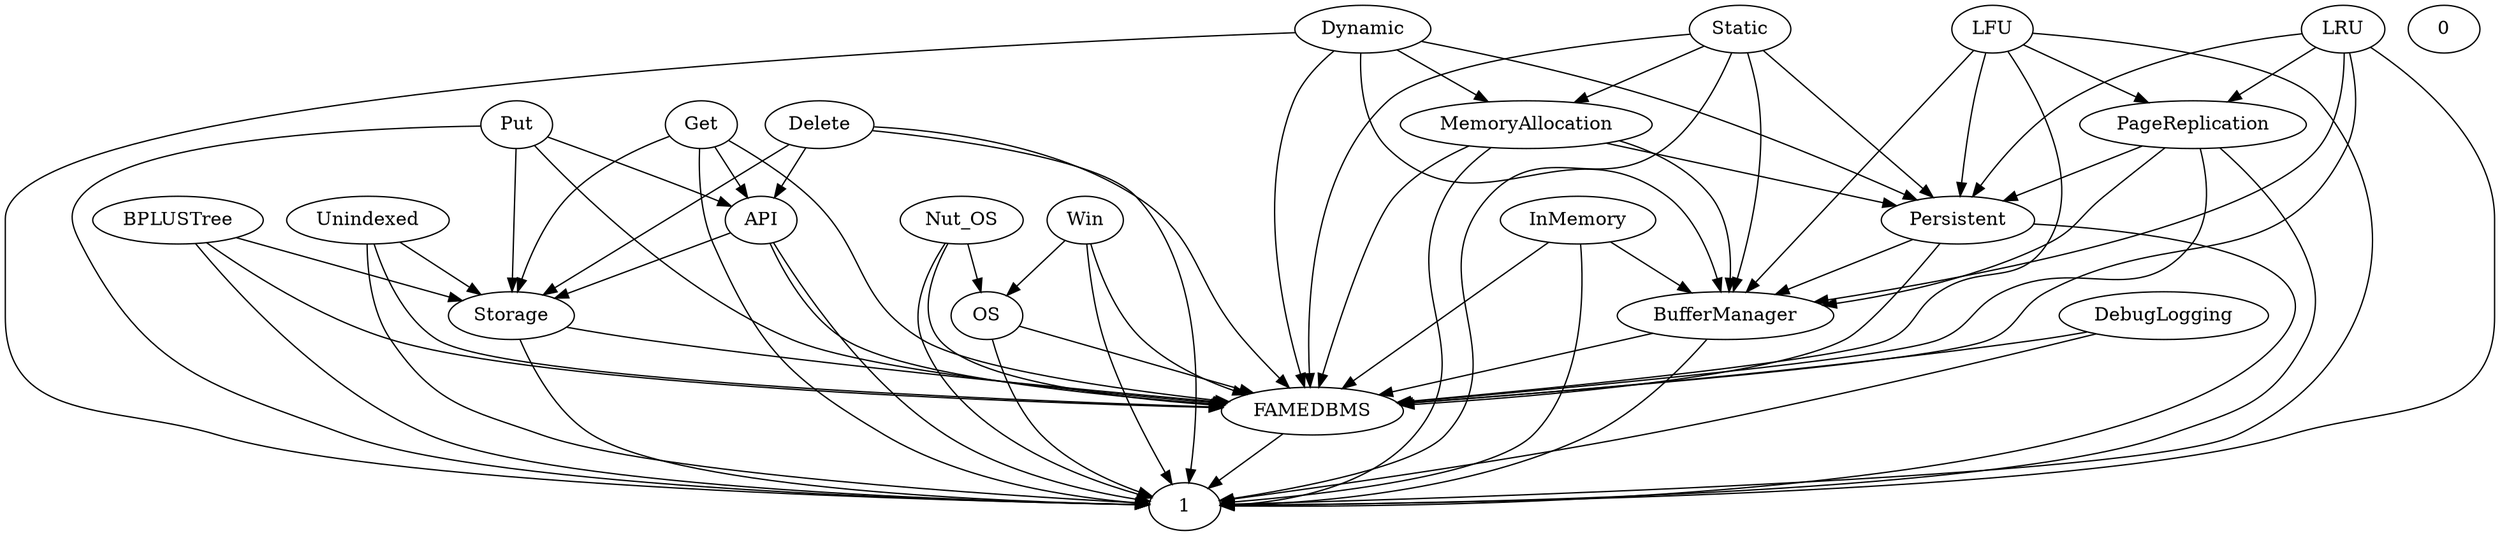 digraph G {
  Put;
  BPLUSTree;
  Get;
  Unindexed;
  Nut_OS;
  Dynamic;
  Static;
  API;
  FAMEDBMS;
  MemoryAllocation;
  Persistent;
  Win;
  Delete;
  LFU;
  OS;
  DebugLogging;
  PageReplication;
  0;
  LRU;
  Storage;
  InMemory;
  1;
  BufferManager;
  BPLUSTree -> Storage;
  Static -> MemoryAllocation;
  Dynamic -> MemoryAllocation;
  MemoryAllocation -> Persistent;
  InMemory -> BufferManager;
  Unindexed -> Storage;
  Nut_OS -> OS;
  Win -> OS;
  LFU -> PageReplication;
  LRU -> PageReplication;
  BufferManager -> FAMEDBMS;
  DebugLogging -> FAMEDBMS;
  OS -> FAMEDBMS;
  Put -> API;
  API -> Storage;
  PageReplication -> Persistent;
  Persistent -> BufferManager;
  Storage -> FAMEDBMS;
  Delete -> API;
  FAMEDBMS -> 1;
  Get -> API;
  Put -> Storage;
  BPLUSTree -> FAMEDBMS;
  Get -> Storage;
  Unindexed -> FAMEDBMS;
  Nut_OS -> FAMEDBMS;
  Dynamic -> Persistent;
  Static -> Persistent;
  API -> FAMEDBMS;
  MemoryAllocation -> BufferManager;
  Persistent -> FAMEDBMS;
  Win -> FAMEDBMS;
  Delete -> Storage;
  Delete -> FAMEDBMS;
  LFU -> Persistent;
  OS -> 1;
  DebugLogging -> 1;
  PageReplication -> FAMEDBMS;
  PageReplication -> BufferManager;
  LRU -> FAMEDBMS;
  LRU -> BufferManager;
  LRU -> Persistent;
  Storage -> 1;
  InMemory -> FAMEDBMS;
  BufferManager -> 1;
  Put -> 1;
  Put -> FAMEDBMS;
  BPLUSTree -> 1;
  Get -> 1;
  Get -> FAMEDBMS;
  Unindexed -> 1;
  Nut_OS -> 1;
  Dynamic -> FAMEDBMS;
  Dynamic -> BufferManager;
  Static -> FAMEDBMS;
  Static -> BufferManager;
  API -> 1;
  MemoryAllocation -> 1;
  MemoryAllocation -> FAMEDBMS;
  Persistent -> 1;
  Win -> 1;
  Delete -> 1;
  LFU -> 1;
  LFU -> FAMEDBMS;
  LFU -> BufferManager;
  PageReplication -> 1;
  LRU -> 1;
  InMemory -> 1;
  Dynamic -> 1;
  Static -> 1;
}
